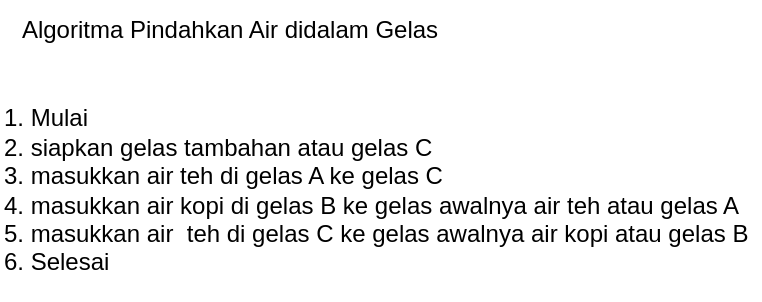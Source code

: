 <mxfile>
    <diagram id="lZdOMDgiIQVIJVjNfN_J" name="Page-1">
        <mxGraphModel dx="662" dy="467" grid="1" gridSize="10" guides="1" tooltips="1" connect="1" arrows="1" fold="1" page="1" pageScale="1" pageWidth="850" pageHeight="1100" math="0" shadow="0">
            <root>
                <mxCell id="0"/>
                <mxCell id="1" parent="0"/>
                <mxCell id="2" value="Algoritma Pindahkan Air didalam Gelas" style="text;html=1;strokeColor=none;fillColor=none;align=center;verticalAlign=middle;whiteSpace=wrap;rounded=0;" vertex="1" parent="1">
                    <mxGeometry x="20" y="10" width="230" height="30" as="geometry"/>
                </mxCell>
                <mxCell id="3" value="1. Mulai&lt;br&gt;2. siapkan gelas tambahan atau gelas C&lt;br&gt;3. masukkan air teh di gelas A ke gelas C&lt;br&gt;4. masukkan air kopi di gelas B ke gelas awalnya air teh atau gelas A&lt;br&gt;5. masukkan air&amp;nbsp; teh di gelas C ke gelas awalnya air kopi atau gelas B&lt;br&gt;6. Selesai" style="text;html=1;strokeColor=none;fillColor=none;align=left;verticalAlign=middle;whiteSpace=wrap;rounded=0;" vertex="1" parent="1">
                    <mxGeometry x="20" y="50" width="380" height="110" as="geometry"/>
                </mxCell>
            </root>
        </mxGraphModel>
    </diagram>
</mxfile>